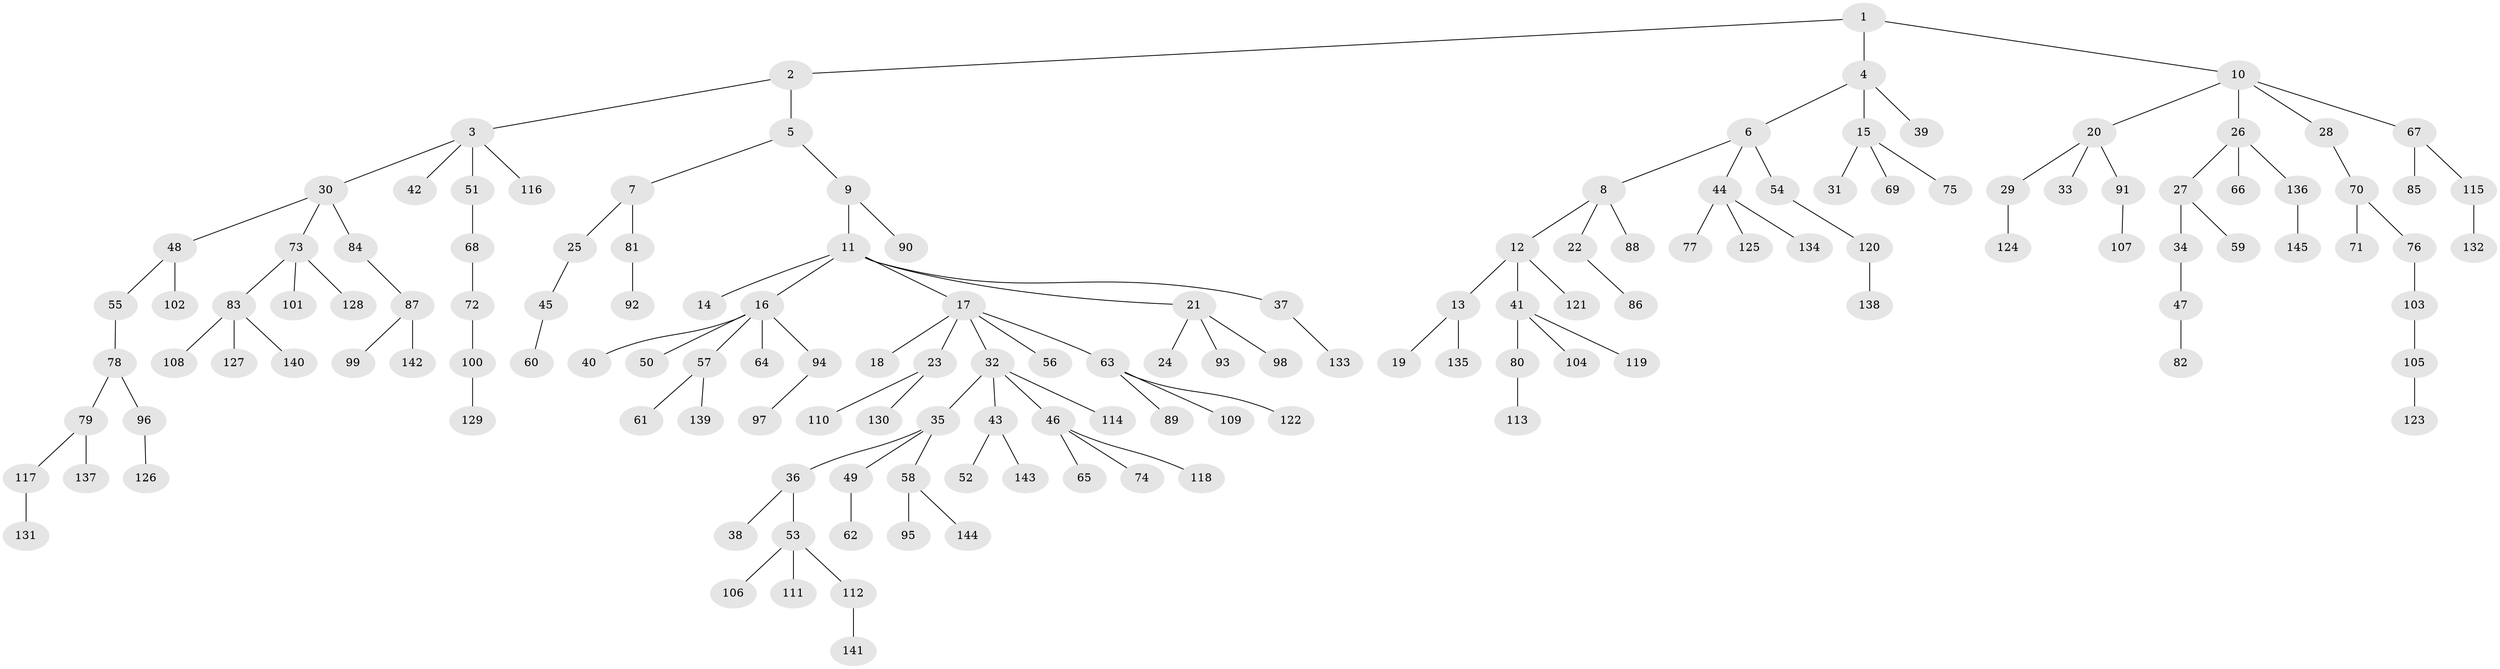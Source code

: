 // coarse degree distribution, {4: 0.041666666666666664, 2: 0.20833333333333334, 1: 0.7083333333333334, 5: 0.013888888888888888, 8: 0.013888888888888888, 36: 0.013888888888888888}
// Generated by graph-tools (version 1.1) at 2025/56/03/04/25 21:56:16]
// undirected, 145 vertices, 144 edges
graph export_dot {
graph [start="1"]
  node [color=gray90,style=filled];
  1;
  2;
  3;
  4;
  5;
  6;
  7;
  8;
  9;
  10;
  11;
  12;
  13;
  14;
  15;
  16;
  17;
  18;
  19;
  20;
  21;
  22;
  23;
  24;
  25;
  26;
  27;
  28;
  29;
  30;
  31;
  32;
  33;
  34;
  35;
  36;
  37;
  38;
  39;
  40;
  41;
  42;
  43;
  44;
  45;
  46;
  47;
  48;
  49;
  50;
  51;
  52;
  53;
  54;
  55;
  56;
  57;
  58;
  59;
  60;
  61;
  62;
  63;
  64;
  65;
  66;
  67;
  68;
  69;
  70;
  71;
  72;
  73;
  74;
  75;
  76;
  77;
  78;
  79;
  80;
  81;
  82;
  83;
  84;
  85;
  86;
  87;
  88;
  89;
  90;
  91;
  92;
  93;
  94;
  95;
  96;
  97;
  98;
  99;
  100;
  101;
  102;
  103;
  104;
  105;
  106;
  107;
  108;
  109;
  110;
  111;
  112;
  113;
  114;
  115;
  116;
  117;
  118;
  119;
  120;
  121;
  122;
  123;
  124;
  125;
  126;
  127;
  128;
  129;
  130;
  131;
  132;
  133;
  134;
  135;
  136;
  137;
  138;
  139;
  140;
  141;
  142;
  143;
  144;
  145;
  1 -- 2;
  1 -- 4;
  1 -- 10;
  2 -- 3;
  2 -- 5;
  3 -- 30;
  3 -- 42;
  3 -- 51;
  3 -- 116;
  4 -- 6;
  4 -- 15;
  4 -- 39;
  5 -- 7;
  5 -- 9;
  6 -- 8;
  6 -- 44;
  6 -- 54;
  7 -- 25;
  7 -- 81;
  8 -- 12;
  8 -- 22;
  8 -- 88;
  9 -- 11;
  9 -- 90;
  10 -- 20;
  10 -- 26;
  10 -- 28;
  10 -- 67;
  11 -- 14;
  11 -- 16;
  11 -- 17;
  11 -- 21;
  11 -- 37;
  12 -- 13;
  12 -- 41;
  12 -- 121;
  13 -- 19;
  13 -- 135;
  15 -- 31;
  15 -- 69;
  15 -- 75;
  16 -- 40;
  16 -- 50;
  16 -- 57;
  16 -- 64;
  16 -- 94;
  17 -- 18;
  17 -- 23;
  17 -- 32;
  17 -- 56;
  17 -- 63;
  20 -- 29;
  20 -- 33;
  20 -- 91;
  21 -- 24;
  21 -- 93;
  21 -- 98;
  22 -- 86;
  23 -- 110;
  23 -- 130;
  25 -- 45;
  26 -- 27;
  26 -- 66;
  26 -- 136;
  27 -- 34;
  27 -- 59;
  28 -- 70;
  29 -- 124;
  30 -- 48;
  30 -- 73;
  30 -- 84;
  32 -- 35;
  32 -- 43;
  32 -- 46;
  32 -- 114;
  34 -- 47;
  35 -- 36;
  35 -- 49;
  35 -- 58;
  36 -- 38;
  36 -- 53;
  37 -- 133;
  41 -- 80;
  41 -- 104;
  41 -- 119;
  43 -- 52;
  43 -- 143;
  44 -- 77;
  44 -- 125;
  44 -- 134;
  45 -- 60;
  46 -- 65;
  46 -- 74;
  46 -- 118;
  47 -- 82;
  48 -- 55;
  48 -- 102;
  49 -- 62;
  51 -- 68;
  53 -- 106;
  53 -- 111;
  53 -- 112;
  54 -- 120;
  55 -- 78;
  57 -- 61;
  57 -- 139;
  58 -- 95;
  58 -- 144;
  63 -- 89;
  63 -- 109;
  63 -- 122;
  67 -- 85;
  67 -- 115;
  68 -- 72;
  70 -- 71;
  70 -- 76;
  72 -- 100;
  73 -- 83;
  73 -- 101;
  73 -- 128;
  76 -- 103;
  78 -- 79;
  78 -- 96;
  79 -- 117;
  79 -- 137;
  80 -- 113;
  81 -- 92;
  83 -- 108;
  83 -- 127;
  83 -- 140;
  84 -- 87;
  87 -- 99;
  87 -- 142;
  91 -- 107;
  94 -- 97;
  96 -- 126;
  100 -- 129;
  103 -- 105;
  105 -- 123;
  112 -- 141;
  115 -- 132;
  117 -- 131;
  120 -- 138;
  136 -- 145;
}
